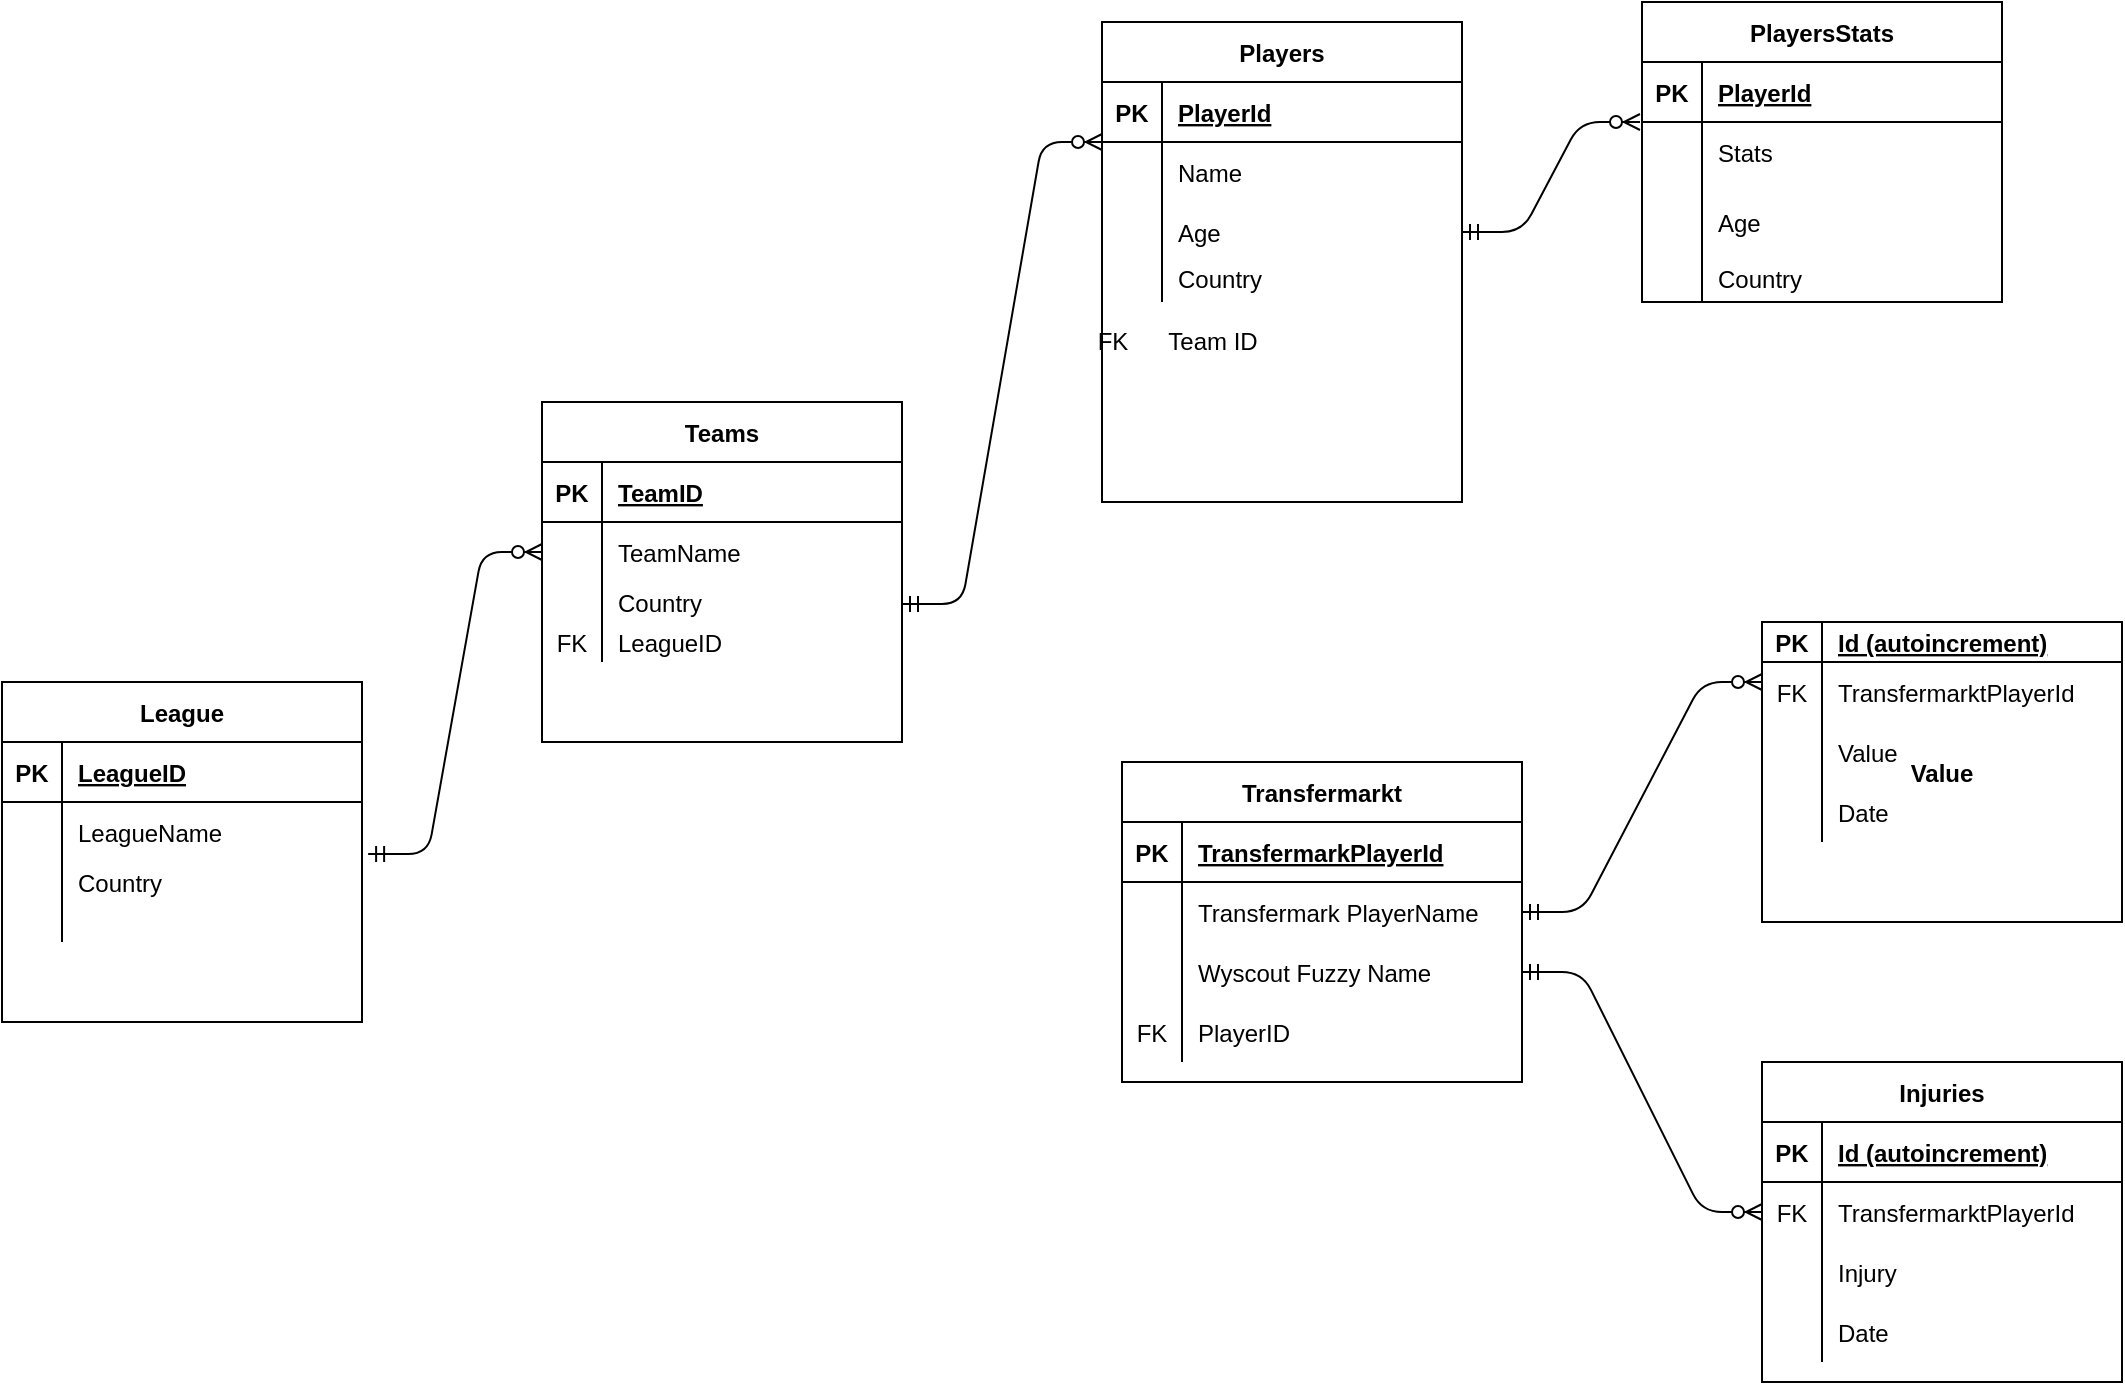 <mxfile version="13.6.6" type="github"><diagram id="HO8MLDAYk1dGqfrwdNYa" name="Page-1"><mxGraphModel dx="1722" dy="689" grid="1" gridSize="10" guides="1" tooltips="1" connect="1" arrows="1" fold="1" page="1" pageScale="1" pageWidth="827" pageHeight="1169" math="0" shadow="0"><root><mxCell id="0"/><mxCell id="1" parent="0"/><mxCell id="ag-6we4AhnKUSIK7SDja-15" value="Transfermarkt" style="shape=table;startSize=30;container=1;collapsible=1;childLayout=tableLayout;fixedRows=1;rowLines=0;fontStyle=1;align=center;resizeLast=1;" vertex="1" parent="1"><mxGeometry x="200" y="390" width="200" height="160" as="geometry"/></mxCell><mxCell id="ag-6we4AhnKUSIK7SDja-16" value="" style="shape=partialRectangle;collapsible=0;dropTarget=0;pointerEvents=0;fillColor=none;top=0;left=0;bottom=1;right=0;points=[[0,0.5],[1,0.5]];portConstraint=eastwest;" vertex="1" parent="ag-6we4AhnKUSIK7SDja-15"><mxGeometry y="30" width="200" height="30" as="geometry"/></mxCell><mxCell id="ag-6we4AhnKUSIK7SDja-17" value="PK" style="shape=partialRectangle;connectable=0;fillColor=none;top=0;left=0;bottom=0;right=0;fontStyle=1;overflow=hidden;" vertex="1" parent="ag-6we4AhnKUSIK7SDja-16"><mxGeometry width="30" height="30" as="geometry"/></mxCell><mxCell id="ag-6we4AhnKUSIK7SDja-18" value="TransfermarkPlayerId" style="shape=partialRectangle;connectable=0;fillColor=none;top=0;left=0;bottom=0;right=0;align=left;spacingLeft=6;fontStyle=5;overflow=hidden;" vertex="1" parent="ag-6we4AhnKUSIK7SDja-16"><mxGeometry x="30" width="170" height="30" as="geometry"/></mxCell><mxCell id="ag-6we4AhnKUSIK7SDja-19" value="" style="shape=partialRectangle;collapsible=0;dropTarget=0;pointerEvents=0;fillColor=none;top=0;left=0;bottom=0;right=0;points=[[0,0.5],[1,0.5]];portConstraint=eastwest;" vertex="1" parent="ag-6we4AhnKUSIK7SDja-15"><mxGeometry y="60" width="200" height="30" as="geometry"/></mxCell><mxCell id="ag-6we4AhnKUSIK7SDja-20" value="" style="shape=partialRectangle;connectable=0;fillColor=none;top=0;left=0;bottom=0;right=0;editable=1;overflow=hidden;" vertex="1" parent="ag-6we4AhnKUSIK7SDja-19"><mxGeometry width="30" height="30" as="geometry"/></mxCell><mxCell id="ag-6we4AhnKUSIK7SDja-21" value="Transfermark PlayerName" style="shape=partialRectangle;connectable=0;fillColor=none;top=0;left=0;bottom=0;right=0;align=left;spacingLeft=6;overflow=hidden;" vertex="1" parent="ag-6we4AhnKUSIK7SDja-19"><mxGeometry x="30" width="170" height="30" as="geometry"/></mxCell><mxCell id="ag-6we4AhnKUSIK7SDja-22" value="" style="shape=partialRectangle;collapsible=0;dropTarget=0;pointerEvents=0;fillColor=none;top=0;left=0;bottom=0;right=0;points=[[0,0.5],[1,0.5]];portConstraint=eastwest;" vertex="1" parent="ag-6we4AhnKUSIK7SDja-15"><mxGeometry y="90" width="200" height="30" as="geometry"/></mxCell><mxCell id="ag-6we4AhnKUSIK7SDja-23" value="" style="shape=partialRectangle;connectable=0;fillColor=none;top=0;left=0;bottom=0;right=0;editable=1;overflow=hidden;" vertex="1" parent="ag-6we4AhnKUSIK7SDja-22"><mxGeometry width="30" height="30" as="geometry"/></mxCell><mxCell id="ag-6we4AhnKUSIK7SDja-24" value="Wyscout Fuzzy Name" style="shape=partialRectangle;connectable=0;fillColor=none;top=0;left=0;bottom=0;right=0;align=left;spacingLeft=6;overflow=hidden;" vertex="1" parent="ag-6we4AhnKUSIK7SDja-22"><mxGeometry x="30" width="170" height="30" as="geometry"/></mxCell><mxCell id="ag-6we4AhnKUSIK7SDja-25" value="" style="shape=partialRectangle;collapsible=0;dropTarget=0;pointerEvents=0;fillColor=none;top=0;left=0;bottom=0;right=0;points=[[0,0.5],[1,0.5]];portConstraint=eastwest;" vertex="1" parent="ag-6we4AhnKUSIK7SDja-15"><mxGeometry y="120" width="200" height="30" as="geometry"/></mxCell><mxCell id="ag-6we4AhnKUSIK7SDja-26" value="FK" style="shape=partialRectangle;connectable=0;fillColor=none;top=0;left=0;bottom=0;right=0;editable=1;overflow=hidden;" vertex="1" parent="ag-6we4AhnKUSIK7SDja-25"><mxGeometry width="30" height="30" as="geometry"/></mxCell><mxCell id="ag-6we4AhnKUSIK7SDja-27" value="PlayerID" style="shape=partialRectangle;connectable=0;fillColor=none;top=0;left=0;bottom=0;right=0;align=left;spacingLeft=6;overflow=hidden;" vertex="1" parent="ag-6we4AhnKUSIK7SDja-25"><mxGeometry x="30" width="170" height="30" as="geometry"/></mxCell><mxCell id="ag-6we4AhnKUSIK7SDja-28" value="Injuries" style="shape=table;startSize=30;container=1;collapsible=1;childLayout=tableLayout;fixedRows=1;rowLines=0;fontStyle=1;align=center;resizeLast=1;" vertex="1" parent="1"><mxGeometry x="520" y="540" width="180" height="160" as="geometry"/></mxCell><mxCell id="ag-6we4AhnKUSIK7SDja-29" value="" style="shape=partialRectangle;collapsible=0;dropTarget=0;pointerEvents=0;fillColor=none;top=0;left=0;bottom=1;right=0;points=[[0,0.5],[1,0.5]];portConstraint=eastwest;" vertex="1" parent="ag-6we4AhnKUSIK7SDja-28"><mxGeometry y="30" width="180" height="30" as="geometry"/></mxCell><mxCell id="ag-6we4AhnKUSIK7SDja-30" value="PK" style="shape=partialRectangle;connectable=0;fillColor=none;top=0;left=0;bottom=0;right=0;fontStyle=1;overflow=hidden;" vertex="1" parent="ag-6we4AhnKUSIK7SDja-29"><mxGeometry width="30" height="30" as="geometry"/></mxCell><mxCell id="ag-6we4AhnKUSIK7SDja-31" value="Id (autoincrement)" style="shape=partialRectangle;connectable=0;fillColor=none;top=0;left=0;bottom=0;right=0;align=left;spacingLeft=6;fontStyle=5;overflow=hidden;" vertex="1" parent="ag-6we4AhnKUSIK7SDja-29"><mxGeometry x="30" width="150" height="30" as="geometry"/></mxCell><mxCell id="ag-6we4AhnKUSIK7SDja-32" value="" style="shape=partialRectangle;collapsible=0;dropTarget=0;pointerEvents=0;fillColor=none;top=0;left=0;bottom=0;right=0;points=[[0,0.5],[1,0.5]];portConstraint=eastwest;" vertex="1" parent="ag-6we4AhnKUSIK7SDja-28"><mxGeometry y="60" width="180" height="30" as="geometry"/></mxCell><mxCell id="ag-6we4AhnKUSIK7SDja-33" value="FK" style="shape=partialRectangle;connectable=0;fillColor=none;top=0;left=0;bottom=0;right=0;editable=1;overflow=hidden;" vertex="1" parent="ag-6we4AhnKUSIK7SDja-32"><mxGeometry width="30" height="30" as="geometry"/></mxCell><mxCell id="ag-6we4AhnKUSIK7SDja-34" value="TransfermarktPlayerId" style="shape=partialRectangle;connectable=0;fillColor=none;top=0;left=0;bottom=0;right=0;align=left;spacingLeft=6;overflow=hidden;" vertex="1" parent="ag-6we4AhnKUSIK7SDja-32"><mxGeometry x="30" width="150" height="30" as="geometry"/></mxCell><mxCell id="ag-6we4AhnKUSIK7SDja-35" value="" style="shape=partialRectangle;collapsible=0;dropTarget=0;pointerEvents=0;fillColor=none;top=0;left=0;bottom=0;right=0;points=[[0,0.5],[1,0.5]];portConstraint=eastwest;" vertex="1" parent="ag-6we4AhnKUSIK7SDja-28"><mxGeometry y="90" width="180" height="30" as="geometry"/></mxCell><mxCell id="ag-6we4AhnKUSIK7SDja-36" value="" style="shape=partialRectangle;connectable=0;fillColor=none;top=0;left=0;bottom=0;right=0;editable=1;overflow=hidden;" vertex="1" parent="ag-6we4AhnKUSIK7SDja-35"><mxGeometry width="30" height="30" as="geometry"/></mxCell><mxCell id="ag-6we4AhnKUSIK7SDja-37" value="Injury" style="shape=partialRectangle;connectable=0;fillColor=none;top=0;left=0;bottom=0;right=0;align=left;spacingLeft=6;overflow=hidden;" vertex="1" parent="ag-6we4AhnKUSIK7SDja-35"><mxGeometry x="30" width="150" height="30" as="geometry"/></mxCell><mxCell id="ag-6we4AhnKUSIK7SDja-38" value="" style="shape=partialRectangle;collapsible=0;dropTarget=0;pointerEvents=0;fillColor=none;top=0;left=0;bottom=0;right=0;points=[[0,0.5],[1,0.5]];portConstraint=eastwest;" vertex="1" parent="ag-6we4AhnKUSIK7SDja-28"><mxGeometry y="120" width="180" height="30" as="geometry"/></mxCell><mxCell id="ag-6we4AhnKUSIK7SDja-39" value="" style="shape=partialRectangle;connectable=0;fillColor=none;top=0;left=0;bottom=0;right=0;editable=1;overflow=hidden;" vertex="1" parent="ag-6we4AhnKUSIK7SDja-38"><mxGeometry width="30" height="30" as="geometry"/></mxCell><mxCell id="ag-6we4AhnKUSIK7SDja-40" value="Date" style="shape=partialRectangle;connectable=0;fillColor=none;top=0;left=0;bottom=0;right=0;align=left;spacingLeft=6;overflow=hidden;" vertex="1" parent="ag-6we4AhnKUSIK7SDja-38"><mxGeometry x="30" width="150" height="30" as="geometry"/></mxCell><mxCell id="ag-6we4AhnKUSIK7SDja-41" value="Value" style="shape=table;startSize=0;container=1;collapsible=1;childLayout=tableLayout;fixedRows=1;rowLines=0;fontStyle=1;align=center;resizeLast=1;" vertex="1" parent="1"><mxGeometry x="520" y="320" width="180" height="150" as="geometry"/></mxCell><mxCell id="ag-6we4AhnKUSIK7SDja-42" value="" style="shape=partialRectangle;collapsible=0;dropTarget=0;pointerEvents=0;fillColor=none;top=0;left=0;bottom=1;right=0;points=[[0,0.5],[1,0.5]];portConstraint=eastwest;" vertex="1" parent="ag-6we4AhnKUSIK7SDja-41"><mxGeometry width="180" height="20" as="geometry"/></mxCell><mxCell id="ag-6we4AhnKUSIK7SDja-43" value="PK" style="shape=partialRectangle;connectable=0;fillColor=none;top=0;left=0;bottom=0;right=0;fontStyle=1;overflow=hidden;" vertex="1" parent="ag-6we4AhnKUSIK7SDja-42"><mxGeometry width="30" height="20" as="geometry"/></mxCell><mxCell id="ag-6we4AhnKUSIK7SDja-44" value="Id (autoincrement)" style="shape=partialRectangle;connectable=0;fillColor=none;top=0;left=0;bottom=0;right=0;align=left;spacingLeft=6;fontStyle=5;overflow=hidden;" vertex="1" parent="ag-6we4AhnKUSIK7SDja-42"><mxGeometry x="30" width="150" height="20" as="geometry"/></mxCell><mxCell id="ag-6we4AhnKUSIK7SDja-45" value="" style="shape=partialRectangle;collapsible=0;dropTarget=0;pointerEvents=0;fillColor=none;top=0;left=0;bottom=0;right=0;points=[[0,0.5],[1,0.5]];portConstraint=eastwest;" vertex="1" parent="ag-6we4AhnKUSIK7SDja-41"><mxGeometry y="20" width="180" height="30" as="geometry"/></mxCell><mxCell id="ag-6we4AhnKUSIK7SDja-46" value="FK" style="shape=partialRectangle;connectable=0;fillColor=none;top=0;left=0;bottom=0;right=0;editable=1;overflow=hidden;" vertex="1" parent="ag-6we4AhnKUSIK7SDja-45"><mxGeometry width="30" height="30" as="geometry"/></mxCell><mxCell id="ag-6we4AhnKUSIK7SDja-47" value="TransfermarktPlayerId" style="shape=partialRectangle;connectable=0;fillColor=none;top=0;left=0;bottom=0;right=0;align=left;spacingLeft=6;overflow=hidden;" vertex="1" parent="ag-6we4AhnKUSIK7SDja-45"><mxGeometry x="30" width="150" height="30" as="geometry"/></mxCell><mxCell id="ag-6we4AhnKUSIK7SDja-48" value="" style="shape=partialRectangle;collapsible=0;dropTarget=0;pointerEvents=0;fillColor=none;top=0;left=0;bottom=0;right=0;points=[[0,0.5],[1,0.5]];portConstraint=eastwest;" vertex="1" parent="ag-6we4AhnKUSIK7SDja-41"><mxGeometry y="50" width="180" height="30" as="geometry"/></mxCell><mxCell id="ag-6we4AhnKUSIK7SDja-49" value="" style="shape=partialRectangle;connectable=0;fillColor=none;top=0;left=0;bottom=0;right=0;editable=1;overflow=hidden;" vertex="1" parent="ag-6we4AhnKUSIK7SDja-48"><mxGeometry width="30" height="30" as="geometry"/></mxCell><mxCell id="ag-6we4AhnKUSIK7SDja-50" value="Value" style="shape=partialRectangle;connectable=0;fillColor=none;top=0;left=0;bottom=0;right=0;align=left;spacingLeft=6;overflow=hidden;" vertex="1" parent="ag-6we4AhnKUSIK7SDja-48"><mxGeometry x="30" width="150" height="30" as="geometry"/></mxCell><mxCell id="ag-6we4AhnKUSIK7SDja-51" value="" style="shape=partialRectangle;collapsible=0;dropTarget=0;pointerEvents=0;fillColor=none;top=0;left=0;bottom=0;right=0;points=[[0,0.5],[1,0.5]];portConstraint=eastwest;" vertex="1" parent="ag-6we4AhnKUSIK7SDja-41"><mxGeometry y="80" width="180" height="30" as="geometry"/></mxCell><mxCell id="ag-6we4AhnKUSIK7SDja-52" value="" style="shape=partialRectangle;connectable=0;fillColor=none;top=0;left=0;bottom=0;right=0;editable=1;overflow=hidden;" vertex="1" parent="ag-6we4AhnKUSIK7SDja-51"><mxGeometry width="30" height="30" as="geometry"/></mxCell><mxCell id="ag-6we4AhnKUSIK7SDja-53" value="Date" style="shape=partialRectangle;connectable=0;fillColor=none;top=0;left=0;bottom=0;right=0;align=left;spacingLeft=6;overflow=hidden;" vertex="1" parent="ag-6we4AhnKUSIK7SDja-51"><mxGeometry x="30" width="150" height="30" as="geometry"/></mxCell><mxCell id="ag-6we4AhnKUSIK7SDja-56" value="" style="edgeStyle=entityRelationEdgeStyle;fontSize=12;html=1;endArrow=ERzeroToMany;startArrow=ERmandOne;exitX=1;exitY=0.5;exitDx=0;exitDy=0;" edge="1" parent="1" source="ag-6we4AhnKUSIK7SDja-19"><mxGeometry width="100" height="100" relative="1" as="geometry"><mxPoint x="420" y="450" as="sourcePoint"/><mxPoint x="520" y="350" as="targetPoint"/></mxGeometry></mxCell><mxCell id="ag-6we4AhnKUSIK7SDja-57" value="" style="edgeStyle=entityRelationEdgeStyle;fontSize=12;html=1;endArrow=ERzeroToMany;startArrow=ERmandOne;exitX=1;exitY=0.5;exitDx=0;exitDy=0;entryX=0;entryY=0.5;entryDx=0;entryDy=0;" edge="1" parent="1" target="ag-6we4AhnKUSIK7SDja-32"><mxGeometry width="100" height="100" relative="1" as="geometry"><mxPoint x="400" y="495" as="sourcePoint"/><mxPoint x="520" y="380" as="targetPoint"/></mxGeometry></mxCell><mxCell id="ag-6we4AhnKUSIK7SDja-74" value="Teams" style="shape=table;startSize=30;container=1;collapsible=1;childLayout=tableLayout;fixedRows=1;rowLines=0;fontStyle=1;align=center;resizeLast=1;" vertex="1" parent="1"><mxGeometry x="-90" y="210" width="180" height="170" as="geometry"/></mxCell><mxCell id="ag-6we4AhnKUSIK7SDja-75" value="" style="shape=partialRectangle;collapsible=0;dropTarget=0;pointerEvents=0;fillColor=none;top=0;left=0;bottom=1;right=0;points=[[0,0.5],[1,0.5]];portConstraint=eastwest;" vertex="1" parent="ag-6we4AhnKUSIK7SDja-74"><mxGeometry y="30" width="180" height="30" as="geometry"/></mxCell><mxCell id="ag-6we4AhnKUSIK7SDja-76" value="PK" style="shape=partialRectangle;connectable=0;fillColor=none;top=0;left=0;bottom=0;right=0;fontStyle=1;overflow=hidden;" vertex="1" parent="ag-6we4AhnKUSIK7SDja-75"><mxGeometry width="30" height="30" as="geometry"/></mxCell><mxCell id="ag-6we4AhnKUSIK7SDja-77" value="TeamID" style="shape=partialRectangle;connectable=0;fillColor=none;top=0;left=0;bottom=0;right=0;align=left;spacingLeft=6;fontStyle=5;overflow=hidden;" vertex="1" parent="ag-6we4AhnKUSIK7SDja-75"><mxGeometry x="30" width="150" height="30" as="geometry"/></mxCell><mxCell id="ag-6we4AhnKUSIK7SDja-78" value="" style="shape=partialRectangle;collapsible=0;dropTarget=0;pointerEvents=0;fillColor=none;top=0;left=0;bottom=0;right=0;points=[[0,0.5],[1,0.5]];portConstraint=eastwest;" vertex="1" parent="ag-6we4AhnKUSIK7SDja-74"><mxGeometry y="60" width="180" height="30" as="geometry"/></mxCell><mxCell id="ag-6we4AhnKUSIK7SDja-79" value="" style="shape=partialRectangle;connectable=0;fillColor=none;top=0;left=0;bottom=0;right=0;editable=1;overflow=hidden;" vertex="1" parent="ag-6we4AhnKUSIK7SDja-78"><mxGeometry width="30" height="30" as="geometry"/></mxCell><mxCell id="ag-6we4AhnKUSIK7SDja-80" value="TeamName" style="shape=partialRectangle;connectable=0;fillColor=none;top=0;left=0;bottom=0;right=0;align=left;spacingLeft=6;overflow=hidden;" vertex="1" parent="ag-6we4AhnKUSIK7SDja-78"><mxGeometry x="30" width="150" height="30" as="geometry"/></mxCell><mxCell id="ag-6we4AhnKUSIK7SDja-81" value="" style="shape=partialRectangle;collapsible=0;dropTarget=0;pointerEvents=0;fillColor=none;top=0;left=0;bottom=0;right=0;points=[[0,0.5],[1,0.5]];portConstraint=eastwest;" vertex="1" parent="ag-6we4AhnKUSIK7SDja-74"><mxGeometry y="90" width="180" height="20" as="geometry"/></mxCell><mxCell id="ag-6we4AhnKUSIK7SDja-82" value="" style="shape=partialRectangle;connectable=0;fillColor=none;top=0;left=0;bottom=0;right=0;editable=1;overflow=hidden;" vertex="1" parent="ag-6we4AhnKUSIK7SDja-81"><mxGeometry width="30" height="20" as="geometry"/></mxCell><mxCell id="ag-6we4AhnKUSIK7SDja-83" value="Country" style="shape=partialRectangle;connectable=0;fillColor=none;top=0;left=0;bottom=0;right=0;align=left;spacingLeft=6;overflow=hidden;" vertex="1" parent="ag-6we4AhnKUSIK7SDja-81"><mxGeometry x="30" width="150" height="20" as="geometry"/></mxCell><mxCell id="ag-6we4AhnKUSIK7SDja-84" value="" style="shape=partialRectangle;collapsible=0;dropTarget=0;pointerEvents=0;fillColor=none;top=0;left=0;bottom=0;right=0;points=[[0,0.5],[1,0.5]];portConstraint=eastwest;" vertex="1" parent="ag-6we4AhnKUSIK7SDja-74"><mxGeometry y="110" width="180" height="20" as="geometry"/></mxCell><mxCell id="ag-6we4AhnKUSIK7SDja-85" value="FK" style="shape=partialRectangle;connectable=0;fillColor=none;top=0;left=0;bottom=0;right=0;editable=1;overflow=hidden;" vertex="1" parent="ag-6we4AhnKUSIK7SDja-84"><mxGeometry width="30" height="20" as="geometry"/></mxCell><mxCell id="ag-6we4AhnKUSIK7SDja-86" value="LeagueID" style="shape=partialRectangle;connectable=0;fillColor=none;top=0;left=0;bottom=0;right=0;align=left;spacingLeft=6;overflow=hidden;" vertex="1" parent="ag-6we4AhnKUSIK7SDja-84"><mxGeometry x="30" width="150" height="20" as="geometry"/></mxCell><mxCell id="ag-6we4AhnKUSIK7SDja-100" value="" style="edgeStyle=entityRelationEdgeStyle;fontSize=12;html=1;endArrow=ERzeroToMany;startArrow=ERmandOne;exitX=1.017;exitY=-0.2;exitDx=0;exitDy=0;entryX=0;entryY=0.5;entryDx=0;entryDy=0;exitPerimeter=0;" edge="1" parent="1" source="ag-6we4AhnKUSIK7SDja-94" target="ag-6we4AhnKUSIK7SDja-78"><mxGeometry width="100" height="100" relative="1" as="geometry"><mxPoint x="-170" y="415" as="sourcePoint"/><mxPoint x="-50" y="300" as="targetPoint"/></mxGeometry></mxCell><mxCell id="ag-6we4AhnKUSIK7SDja-87" value="League" style="shape=table;startSize=30;container=1;collapsible=1;childLayout=tableLayout;fixedRows=1;rowLines=0;fontStyle=1;align=center;resizeLast=1;" vertex="1" parent="1"><mxGeometry x="-360" y="350" width="180" height="170" as="geometry"/></mxCell><mxCell id="ag-6we4AhnKUSIK7SDja-88" value="" style="shape=partialRectangle;collapsible=0;dropTarget=0;pointerEvents=0;fillColor=none;top=0;left=0;bottom=1;right=0;points=[[0,0.5],[1,0.5]];portConstraint=eastwest;" vertex="1" parent="ag-6we4AhnKUSIK7SDja-87"><mxGeometry y="30" width="180" height="30" as="geometry"/></mxCell><mxCell id="ag-6we4AhnKUSIK7SDja-89" value="PK" style="shape=partialRectangle;connectable=0;fillColor=none;top=0;left=0;bottom=0;right=0;fontStyle=1;overflow=hidden;" vertex="1" parent="ag-6we4AhnKUSIK7SDja-88"><mxGeometry width="30" height="30" as="geometry"/></mxCell><mxCell id="ag-6we4AhnKUSIK7SDja-90" value="LeagueID" style="shape=partialRectangle;connectable=0;fillColor=none;top=0;left=0;bottom=0;right=0;align=left;spacingLeft=6;fontStyle=5;overflow=hidden;" vertex="1" parent="ag-6we4AhnKUSIK7SDja-88"><mxGeometry x="30" width="150" height="30" as="geometry"/></mxCell><mxCell id="ag-6we4AhnKUSIK7SDja-91" value="" style="shape=partialRectangle;collapsible=0;dropTarget=0;pointerEvents=0;fillColor=none;top=0;left=0;bottom=0;right=0;points=[[0,0.5],[1,0.5]];portConstraint=eastwest;" vertex="1" parent="ag-6we4AhnKUSIK7SDja-87"><mxGeometry y="60" width="180" height="30" as="geometry"/></mxCell><mxCell id="ag-6we4AhnKUSIK7SDja-92" value="" style="shape=partialRectangle;connectable=0;fillColor=none;top=0;left=0;bottom=0;right=0;editable=1;overflow=hidden;" vertex="1" parent="ag-6we4AhnKUSIK7SDja-91"><mxGeometry width="30" height="30" as="geometry"/></mxCell><mxCell id="ag-6we4AhnKUSIK7SDja-93" value="LeagueName" style="shape=partialRectangle;connectable=0;fillColor=none;top=0;left=0;bottom=0;right=0;align=left;spacingLeft=6;overflow=hidden;" vertex="1" parent="ag-6we4AhnKUSIK7SDja-91"><mxGeometry x="30" width="150" height="30" as="geometry"/></mxCell><mxCell id="ag-6we4AhnKUSIK7SDja-94" value="" style="shape=partialRectangle;collapsible=0;dropTarget=0;pointerEvents=0;fillColor=none;top=0;left=0;bottom=0;right=0;points=[[0,0.5],[1,0.5]];portConstraint=eastwest;" vertex="1" parent="ag-6we4AhnKUSIK7SDja-87"><mxGeometry y="90" width="180" height="20" as="geometry"/></mxCell><mxCell id="ag-6we4AhnKUSIK7SDja-95" value="" style="shape=partialRectangle;connectable=0;fillColor=none;top=0;left=0;bottom=0;right=0;editable=1;overflow=hidden;" vertex="1" parent="ag-6we4AhnKUSIK7SDja-94"><mxGeometry width="30" height="20" as="geometry"/></mxCell><mxCell id="ag-6we4AhnKUSIK7SDja-96" value="Country" style="shape=partialRectangle;connectable=0;fillColor=none;top=0;left=0;bottom=0;right=0;align=left;spacingLeft=6;overflow=hidden;" vertex="1" parent="ag-6we4AhnKUSIK7SDja-94"><mxGeometry x="30" width="150" height="20" as="geometry"/></mxCell><mxCell id="ag-6we4AhnKUSIK7SDja-97" value="" style="shape=partialRectangle;collapsible=0;dropTarget=0;pointerEvents=0;fillColor=none;top=0;left=0;bottom=0;right=0;points=[[0,0.5],[1,0.5]];portConstraint=eastwest;" vertex="1" parent="ag-6we4AhnKUSIK7SDja-87"><mxGeometry y="110" width="180" height="20" as="geometry"/></mxCell><mxCell id="ag-6we4AhnKUSIK7SDja-98" value="" style="shape=partialRectangle;connectable=0;fillColor=none;top=0;left=0;bottom=0;right=0;editable=1;overflow=hidden;" vertex="1" parent="ag-6we4AhnKUSIK7SDja-97"><mxGeometry width="30" height="20" as="geometry"/></mxCell><mxCell id="ag-6we4AhnKUSIK7SDja-99" value="" style="shape=partialRectangle;connectable=0;fillColor=none;top=0;left=0;bottom=0;right=0;align=left;spacingLeft=6;overflow=hidden;" vertex="1" parent="ag-6we4AhnKUSIK7SDja-97"><mxGeometry x="30" width="150" height="20" as="geometry"/></mxCell><mxCell id="ag-6we4AhnKUSIK7SDja-102" value="" style="edgeStyle=entityRelationEdgeStyle;fontSize=12;html=1;endArrow=ERzeroToMany;startArrow=ERmandOne;exitX=1.017;exitY=-0.2;exitDx=0;exitDy=0;entryX=0;entryY=0;entryDx=0;entryDy=0;exitPerimeter=0;entryPerimeter=0;" edge="1" parent="1" target="ag-6we4AhnKUSIK7SDja-6"><mxGeometry width="100" height="100" relative="1" as="geometry"><mxPoint x="90.0" y="311" as="sourcePoint"/><mxPoint x="176.94" y="160" as="targetPoint"/></mxGeometry></mxCell><mxCell id="ag-6we4AhnKUSIK7SDja-103" value="" style="edgeStyle=entityRelationEdgeStyle;fontSize=12;html=1;endArrow=ERzeroToMany;startArrow=ERmandOne;exitX=1;exitY=0.5;exitDx=0;exitDy=0;" edge="1" parent="1" source="ag-6we4AhnKUSIK7SDja-9"><mxGeometry width="100" height="100" relative="1" as="geometry"><mxPoint x="369" y="250" as="sourcePoint"/><mxPoint x="459" y="70" as="targetPoint"/></mxGeometry></mxCell><mxCell id="ag-6we4AhnKUSIK7SDja-58" value="PlayersStats" style="shape=table;startSize=30;container=1;collapsible=1;childLayout=tableLayout;fixedRows=1;rowLines=0;fontStyle=1;align=center;resizeLast=1;" vertex="1" parent="1"><mxGeometry x="460" y="10" width="180" height="150" as="geometry"/></mxCell><mxCell id="ag-6we4AhnKUSIK7SDja-59" value="" style="shape=partialRectangle;collapsible=0;dropTarget=0;pointerEvents=0;fillColor=none;top=0;left=0;bottom=1;right=0;points=[[0,0.5],[1,0.5]];portConstraint=eastwest;" vertex="1" parent="ag-6we4AhnKUSIK7SDja-58"><mxGeometry y="30" width="180" height="30" as="geometry"/></mxCell><mxCell id="ag-6we4AhnKUSIK7SDja-60" value="PK" style="shape=partialRectangle;connectable=0;fillColor=none;top=0;left=0;bottom=0;right=0;fontStyle=1;overflow=hidden;" vertex="1" parent="ag-6we4AhnKUSIK7SDja-59"><mxGeometry width="30" height="30" as="geometry"/></mxCell><mxCell id="ag-6we4AhnKUSIK7SDja-61" value="PlayerId" style="shape=partialRectangle;connectable=0;fillColor=none;top=0;left=0;bottom=0;right=0;align=left;spacingLeft=6;fontStyle=5;overflow=hidden;" vertex="1" parent="ag-6we4AhnKUSIK7SDja-59"><mxGeometry x="30" width="150" height="30" as="geometry"/></mxCell><mxCell id="ag-6we4AhnKUSIK7SDja-62" value="" style="shape=partialRectangle;collapsible=0;dropTarget=0;pointerEvents=0;fillColor=none;top=0;left=0;bottom=0;right=0;points=[[0,0.5],[1,0.5]];portConstraint=eastwest;" vertex="1" parent="ag-6we4AhnKUSIK7SDja-58"><mxGeometry y="60" width="180" height="30" as="geometry"/></mxCell><mxCell id="ag-6we4AhnKUSIK7SDja-63" value="" style="shape=partialRectangle;connectable=0;fillColor=none;top=0;left=0;bottom=0;right=0;editable=1;overflow=hidden;" vertex="1" parent="ag-6we4AhnKUSIK7SDja-62"><mxGeometry width="30" height="30" as="geometry"/></mxCell><mxCell id="ag-6we4AhnKUSIK7SDja-64" value="Stats" style="shape=partialRectangle;connectable=0;fillColor=none;top=0;left=0;bottom=0;right=0;align=left;spacingLeft=6;overflow=hidden;" vertex="1" parent="ag-6we4AhnKUSIK7SDja-62"><mxGeometry x="30" width="150" height="30" as="geometry"/></mxCell><mxCell id="ag-6we4AhnKUSIK7SDja-65" value="" style="shape=partialRectangle;collapsible=0;dropTarget=0;pointerEvents=0;fillColor=none;top=0;left=0;bottom=0;right=0;points=[[0,0.5],[1,0.5]];portConstraint=eastwest;" vertex="1" parent="ag-6we4AhnKUSIK7SDja-58"><mxGeometry y="90" width="180" height="40" as="geometry"/></mxCell><mxCell id="ag-6we4AhnKUSIK7SDja-66" value="" style="shape=partialRectangle;connectable=0;fillColor=none;top=0;left=0;bottom=0;right=0;editable=1;overflow=hidden;" vertex="1" parent="ag-6we4AhnKUSIK7SDja-65"><mxGeometry width="30" height="40" as="geometry"/></mxCell><mxCell id="ag-6we4AhnKUSIK7SDja-67" value="Age" style="shape=partialRectangle;connectable=0;fillColor=none;top=0;left=0;bottom=0;right=0;align=left;spacingLeft=6;overflow=hidden;" vertex="1" parent="ag-6we4AhnKUSIK7SDja-65"><mxGeometry x="30" width="150" height="40" as="geometry"/></mxCell><mxCell id="ag-6we4AhnKUSIK7SDja-68" value="" style="shape=partialRectangle;collapsible=0;dropTarget=0;pointerEvents=0;fillColor=none;top=0;left=0;bottom=0;right=0;points=[[0,0.5],[1,0.5]];portConstraint=eastwest;" vertex="1" parent="ag-6we4AhnKUSIK7SDja-58"><mxGeometry y="130" width="180" height="20" as="geometry"/></mxCell><mxCell id="ag-6we4AhnKUSIK7SDja-69" value="" style="shape=partialRectangle;connectable=0;fillColor=none;top=0;left=0;bottom=0;right=0;editable=1;overflow=hidden;" vertex="1" parent="ag-6we4AhnKUSIK7SDja-68"><mxGeometry width="30" height="20" as="geometry"/></mxCell><mxCell id="ag-6we4AhnKUSIK7SDja-70" value="Country&#10;" style="shape=partialRectangle;connectable=0;fillColor=none;top=0;left=0;bottom=0;right=0;align=left;spacingLeft=6;overflow=hidden;" vertex="1" parent="ag-6we4AhnKUSIK7SDja-68"><mxGeometry x="30" width="150" height="20" as="geometry"/></mxCell><mxCell id="ag-6we4AhnKUSIK7SDja-105" value="Team ID" style="text;html=1;align=center;verticalAlign=middle;resizable=0;points=[];autosize=1;" vertex="1" parent="1"><mxGeometry x="215" y="170" width="60" height="20" as="geometry"/></mxCell><mxCell id="ag-6we4AhnKUSIK7SDja-107" value="FK" style="text;html=1;align=center;verticalAlign=middle;resizable=0;points=[];autosize=1;" vertex="1" parent="1"><mxGeometry x="180" y="170" width="30" height="20" as="geometry"/></mxCell><mxCell id="ag-6we4AhnKUSIK7SDja-2" value="Players" style="shape=table;startSize=30;container=1;collapsible=1;childLayout=tableLayout;fixedRows=1;rowLines=0;fontStyle=1;align=center;resizeLast=1;" vertex="1" parent="1"><mxGeometry x="190" y="20" width="180" height="240" as="geometry"/></mxCell><mxCell id="ag-6we4AhnKUSIK7SDja-3" value="" style="shape=partialRectangle;collapsible=0;dropTarget=0;pointerEvents=0;fillColor=none;top=0;left=0;bottom=1;right=0;points=[[0,0.5],[1,0.5]];portConstraint=eastwest;" vertex="1" parent="ag-6we4AhnKUSIK7SDja-2"><mxGeometry y="30" width="180" height="30" as="geometry"/></mxCell><mxCell id="ag-6we4AhnKUSIK7SDja-4" value="PK" style="shape=partialRectangle;connectable=0;fillColor=none;top=0;left=0;bottom=0;right=0;fontStyle=1;overflow=hidden;" vertex="1" parent="ag-6we4AhnKUSIK7SDja-3"><mxGeometry width="30" height="30" as="geometry"/></mxCell><mxCell id="ag-6we4AhnKUSIK7SDja-5" value="PlayerId" style="shape=partialRectangle;connectable=0;fillColor=none;top=0;left=0;bottom=0;right=0;align=left;spacingLeft=6;fontStyle=5;overflow=hidden;" vertex="1" parent="ag-6we4AhnKUSIK7SDja-3"><mxGeometry x="30" width="150" height="30" as="geometry"/></mxCell><mxCell id="ag-6we4AhnKUSIK7SDja-6" value="" style="shape=partialRectangle;collapsible=0;dropTarget=0;pointerEvents=0;fillColor=none;top=0;left=0;bottom=0;right=0;points=[[0,0.5],[1,0.5]];portConstraint=eastwest;" vertex="1" parent="ag-6we4AhnKUSIK7SDja-2"><mxGeometry y="60" width="180" height="30" as="geometry"/></mxCell><mxCell id="ag-6we4AhnKUSIK7SDja-7" value="" style="shape=partialRectangle;connectable=0;fillColor=none;top=0;left=0;bottom=0;right=0;editable=1;overflow=hidden;" vertex="1" parent="ag-6we4AhnKUSIK7SDja-6"><mxGeometry width="30" height="30" as="geometry"/></mxCell><mxCell id="ag-6we4AhnKUSIK7SDja-8" value="Name" style="shape=partialRectangle;connectable=0;fillColor=none;top=0;left=0;bottom=0;right=0;align=left;spacingLeft=6;overflow=hidden;" vertex="1" parent="ag-6we4AhnKUSIK7SDja-6"><mxGeometry x="30" width="150" height="30" as="geometry"/></mxCell><mxCell id="ag-6we4AhnKUSIK7SDja-9" value="" style="shape=partialRectangle;collapsible=0;dropTarget=0;pointerEvents=0;fillColor=none;top=0;left=0;bottom=0;right=0;points=[[0,0.5],[1,0.5]];portConstraint=eastwest;" vertex="1" parent="ag-6we4AhnKUSIK7SDja-2"><mxGeometry y="90" width="180" height="30" as="geometry"/></mxCell><mxCell id="ag-6we4AhnKUSIK7SDja-10" value="" style="shape=partialRectangle;connectable=0;fillColor=none;top=0;left=0;bottom=0;right=0;editable=1;overflow=hidden;" vertex="1" parent="ag-6we4AhnKUSIK7SDja-9"><mxGeometry width="30" height="30" as="geometry"/></mxCell><mxCell id="ag-6we4AhnKUSIK7SDja-11" value="Age" style="shape=partialRectangle;connectable=0;fillColor=none;top=0;left=0;bottom=0;right=0;align=left;spacingLeft=6;overflow=hidden;" vertex="1" parent="ag-6we4AhnKUSIK7SDja-9"><mxGeometry x="30" width="150" height="30" as="geometry"/></mxCell><mxCell id="ag-6we4AhnKUSIK7SDja-12" value="" style="shape=partialRectangle;collapsible=0;dropTarget=0;pointerEvents=0;fillColor=none;top=0;left=0;bottom=0;right=0;points=[[0,0.5],[1,0.5]];portConstraint=eastwest;" vertex="1" parent="ag-6we4AhnKUSIK7SDja-2"><mxGeometry y="120" width="180" height="20" as="geometry"/></mxCell><mxCell id="ag-6we4AhnKUSIK7SDja-13" value="" style="shape=partialRectangle;connectable=0;fillColor=none;top=0;left=0;bottom=0;right=0;editable=1;overflow=hidden;" vertex="1" parent="ag-6we4AhnKUSIK7SDja-12"><mxGeometry width="30" height="20" as="geometry"/></mxCell><mxCell id="ag-6we4AhnKUSIK7SDja-14" value="Country&#10;" style="shape=partialRectangle;connectable=0;fillColor=none;top=0;left=0;bottom=0;right=0;align=left;spacingLeft=6;overflow=hidden;" vertex="1" parent="ag-6we4AhnKUSIK7SDja-12"><mxGeometry x="30" width="150" height="20" as="geometry"/></mxCell></root></mxGraphModel></diagram></mxfile>